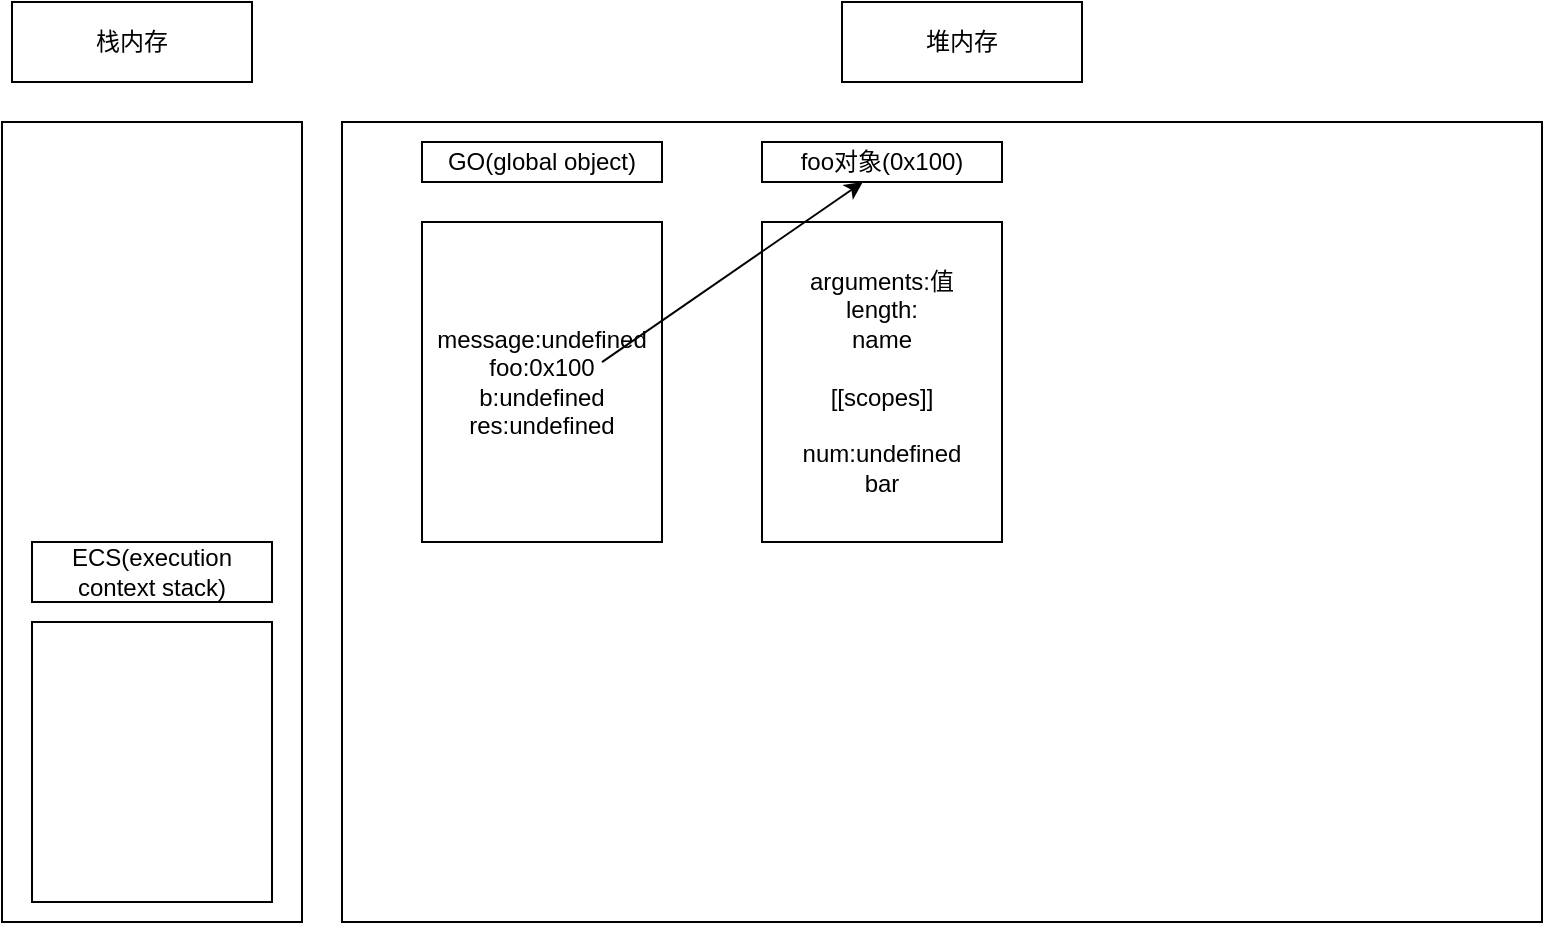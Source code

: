 <mxfile>
    <diagram id="6QIXAYUL1b3lWpEDn9Y0" name="代码执行前">
        <mxGraphModel dx="936" dy="573" grid="1" gridSize="10" guides="1" tooltips="1" connect="1" arrows="1" fold="1" page="1" pageScale="1" pageWidth="827" pageHeight="1169" math="0" shadow="0">
            <root>
                <mxCell id="0"/>
                <mxCell id="1" parent="0"/>
                <mxCell id="7jVyOrscMqcexX1CFisf-5" value="" style="rounded=0;whiteSpace=wrap;html=1;" parent="1" vertex="1">
                    <mxGeometry x="190" y="80" width="600" height="400" as="geometry"/>
                </mxCell>
                <mxCell id="7jVyOrscMqcexX1CFisf-6" value="堆内存&lt;br&gt;" style="whiteSpace=wrap;html=1;" parent="1" vertex="1">
                    <mxGeometry x="440" y="20" width="120" height="40" as="geometry"/>
                </mxCell>
                <mxCell id="7jVyOrscMqcexX1CFisf-7" value="" style="rounded=0;whiteSpace=wrap;html=1;" parent="1" vertex="1">
                    <mxGeometry x="20" y="80" width="150" height="400" as="geometry"/>
                </mxCell>
                <mxCell id="7jVyOrscMqcexX1CFisf-8" value="栈内存" style="whiteSpace=wrap;html=1;" parent="1" vertex="1">
                    <mxGeometry x="25" y="20" width="120" height="40" as="geometry"/>
                </mxCell>
                <mxCell id="7jVyOrscMqcexX1CFisf-9" value="message:undefined&lt;br&gt;foo:0x100&lt;br&gt;b:undefined&lt;br&gt;res:undefined&lt;br&gt;" style="rounded=0;whiteSpace=wrap;html=1;" parent="1" vertex="1">
                    <mxGeometry x="230" y="130" width="120" height="160" as="geometry"/>
                </mxCell>
                <mxCell id="7jVyOrscMqcexX1CFisf-10" value="GO(global object)" style="rounded=0;whiteSpace=wrap;html=1;" parent="1" vertex="1">
                    <mxGeometry x="230" y="90" width="120" height="20" as="geometry"/>
                </mxCell>
                <mxCell id="7jVyOrscMqcexX1CFisf-11" value="arguments:值&lt;br&gt;length:&lt;br&gt;name&lt;br&gt;&lt;br&gt;[[scopes]]&lt;br&gt;&lt;br&gt;num:undefined&lt;br&gt;bar" style="rounded=0;whiteSpace=wrap;html=1;" parent="1" vertex="1">
                    <mxGeometry x="400" y="130" width="120" height="160" as="geometry"/>
                </mxCell>
                <mxCell id="7jVyOrscMqcexX1CFisf-12" value="foo对象(0x100)" style="rounded=0;whiteSpace=wrap;html=1;" parent="1" vertex="1">
                    <mxGeometry x="400" y="90" width="120" height="20" as="geometry"/>
                </mxCell>
                <mxCell id="7jVyOrscMqcexX1CFisf-13" value="" style="endArrow=classic;html=1;exitX=0.75;exitY=0.438;exitDx=0;exitDy=0;exitPerimeter=0;entryX=0.434;entryY=0.075;entryDx=0;entryDy=0;entryPerimeter=0;" parent="1" source="7jVyOrscMqcexX1CFisf-9" target="7jVyOrscMqcexX1CFisf-5" edge="1">
                    <mxGeometry width="50" height="50" relative="1" as="geometry">
                        <mxPoint x="340" y="230" as="sourcePoint"/>
                        <mxPoint x="390" y="180" as="targetPoint"/>
                        <Array as="points"/>
                    </mxGeometry>
                </mxCell>
                <mxCell id="7jVyOrscMqcexX1CFisf-16" value="" style="rounded=0;whiteSpace=wrap;html=1;" parent="1" vertex="1">
                    <mxGeometry x="35" y="330" width="120" height="140" as="geometry"/>
                </mxCell>
                <mxCell id="7jVyOrscMqcexX1CFisf-17" value="ECS(execution context stack)" style="rounded=0;whiteSpace=wrap;html=1;" parent="1" vertex="1">
                    <mxGeometry x="35" y="290" width="120" height="30" as="geometry"/>
                </mxCell>
            </root>
        </mxGraphModel>
    </diagram>
    <diagram id="Mua6Ri8oyvLnLvqycw8W" name="代码执行时">
        <mxGraphModel dx="936" dy="573" grid="1" gridSize="10" guides="1" tooltips="1" connect="1" arrows="1" fold="1" page="1" pageScale="1" pageWidth="827" pageHeight="1169" math="0" shadow="0">
            <root>
                <mxCell id="wBV6lUMI_a7DSMpie3hM-0"/>
                <mxCell id="wBV6lUMI_a7DSMpie3hM-1" parent="wBV6lUMI_a7DSMpie3hM-0"/>
                <mxCell id="iaXlk7l5jxnCyI9ba5PB-0" value="堆内存&lt;br&gt;" style="whiteSpace=wrap;html=1;" parent="wBV6lUMI_a7DSMpie3hM-1" vertex="1">
                    <mxGeometry x="450" y="30" width="120" height="40" as="geometry"/>
                </mxCell>
                <mxCell id="iaXlk7l5jxnCyI9ba5PB-1" value="栈内存" style="whiteSpace=wrap;html=1;" parent="wBV6lUMI_a7DSMpie3hM-1" vertex="1">
                    <mxGeometry x="10" y="30" width="120" height="40" as="geometry"/>
                </mxCell>
                <mxCell id="T1V0I8jCsxmplOCj9ZTd-0" value="" style="rounded=0;whiteSpace=wrap;html=1;" parent="wBV6lUMI_a7DSMpie3hM-1" vertex="1">
                    <mxGeometry x="5" y="110" width="150" height="460" as="geometry"/>
                </mxCell>
                <mxCell id="LeuoFctAWt8pfWdYl9pd-0" value="" style="rounded=0;whiteSpace=wrap;html=1;" parent="wBV6lUMI_a7DSMpie3hM-1" vertex="1">
                    <mxGeometry x="180" y="105" width="790" height="480" as="geometry"/>
                </mxCell>
                <mxCell id="NGnUCdCzzptKJmuxlvqT-0" value="ECS(execution context stack)" style="rounded=0;whiteSpace=wrap;html=1;" parent="wBV6lUMI_a7DSMpie3hM-1" vertex="1">
                    <mxGeometry x="20" y="120" width="120" height="30" as="geometry"/>
                </mxCell>
                <mxCell id="QrHEH3G80st1G5yPfZAC-1" value="VO = GO&lt;br&gt;var b = foo(10)" style="rounded=0;whiteSpace=wrap;html=1;" parent="wBV6lUMI_a7DSMpie3hM-1" vertex="1">
                    <mxGeometry x="20" y="450" width="120" height="110" as="geometry"/>
                </mxCell>
                <mxCell id="6qYWQ2b_UKvnt25C6Dtp-0" value="GO(global object)" style="rounded=0;whiteSpace=wrap;html=1;" parent="wBV6lUMI_a7DSMpie3hM-1" vertex="1">
                    <mxGeometry x="220" y="120" width="120" height="20" as="geometry"/>
                </mxCell>
                <mxCell id="o-dG3dfNtfDMFp6W3X80-0" value="foo对象(0x100)" style="rounded=0;whiteSpace=wrap;html=1;" parent="wBV6lUMI_a7DSMpie3hM-1" vertex="1">
                    <mxGeometry x="420" y="120" width="120" height="20" as="geometry"/>
                </mxCell>
                <mxCell id="wph8eqGEpCHbQn4U62wk-0" value="message:global message&lt;br&gt;foo:0x100&lt;br&gt;b:undefined&lt;br&gt;res:undefined" style="rounded=0;whiteSpace=wrap;html=1;" parent="wBV6lUMI_a7DSMpie3hM-1" vertex="1">
                    <mxGeometry x="210" y="150" width="150" height="160" as="geometry"/>
                </mxCell>
                <mxCell id="K886w_avRS0CLasdgLu_-0" value="arguments:值&lt;br&gt;length:&lt;br&gt;name&lt;br&gt;&lt;br&gt;[[scopes]]&lt;br&gt;&lt;br&gt;" style="rounded=0;whiteSpace=wrap;html=1;" parent="wBV6lUMI_a7DSMpie3hM-1" vertex="1">
                    <mxGeometry x="420" y="150" width="120" height="160" as="geometry"/>
                </mxCell>
                <mxCell id="_g3ZG_NLpCYPra7tEYYh-0" value="arguments:值&lt;br&gt;length:&lt;br&gt;name&lt;br&gt;&lt;br&gt;[[scopes]]&lt;br&gt;&lt;br&gt;" style="rounded=0;whiteSpace=wrap;html=1;" parent="wBV6lUMI_a7DSMpie3hM-1" vertex="1">
                    <mxGeometry x="220" y="350" width="120" height="160" as="geometry"/>
                </mxCell>
                <mxCell id="_g3ZG_NLpCYPra7tEYYh-1" value="bar对象(0x200)" style="rounded=0;whiteSpace=wrap;html=1;" parent="wBV6lUMI_a7DSMpie3hM-1" vertex="1">
                    <mxGeometry x="220" y="320" width="120" height="20" as="geometry"/>
                </mxCell>
                <mxCell id="_g3ZG_NLpCYPra7tEYYh-4" value="" style="curved=1;endArrow=classic;html=1;exitX=0.5;exitY=0.625;exitDx=0;exitDy=0;exitPerimeter=0;" parent="wBV6lUMI_a7DSMpie3hM-1" source="_g3ZG_NLpCYPra7tEYYh-10" target="_g3ZG_NLpCYPra7tEYYh-1" edge="1">
                    <mxGeometry width="50" height="50" relative="1" as="geometry">
                        <mxPoint x="390" y="320" as="sourcePoint"/>
                        <mxPoint x="440" y="270" as="targetPoint"/>
                        <Array as="points">
                            <mxPoint x="630" y="240"/>
                            <mxPoint x="630" y="250"/>
                            <mxPoint x="440" y="320"/>
                            <mxPoint x="420" y="300"/>
                            <mxPoint x="390" y="270"/>
                        </Array>
                    </mxGeometry>
                </mxCell>
                <mxCell id="_g3ZG_NLpCYPra7tEYYh-5" value="VO = AO&lt;br&gt;" style="rounded=0;whiteSpace=wrap;html=1;" parent="wBV6lUMI_a7DSMpie3hM-1" vertex="1">
                    <mxGeometry x="20" y="310" width="120" height="90" as="geometry"/>
                </mxCell>
                <mxCell id="_g3ZG_NLpCYPra7tEYYh-6" value="foo函数执行上下文" style="rounded=0;whiteSpace=wrap;html=1;" parent="wBV6lUMI_a7DSMpie3hM-1" vertex="1">
                    <mxGeometry x="20" y="260" width="120" height="30" as="geometry"/>
                </mxCell>
                <mxCell id="_g3ZG_NLpCYPra7tEYYh-8" value="GEC(global execution context )" style="rounded=0;whiteSpace=wrap;html=1;" parent="wBV6lUMI_a7DSMpie3hM-1" vertex="1">
                    <mxGeometry x="20" y="410" width="120" height="30" as="geometry"/>
                </mxCell>
                <mxCell id="_g3ZG_NLpCYPra7tEYYh-9" value="foo对象AO" style="rounded=0;whiteSpace=wrap;html=1;" parent="wBV6lUMI_a7DSMpie3hM-1" vertex="1">
                    <mxGeometry x="590" y="120" width="120" height="20" as="geometry"/>
                </mxCell>
                <mxCell id="_g3ZG_NLpCYPra7tEYYh-10" value="&lt;span&gt;num:10&lt;/span&gt;&lt;br&gt;&lt;br&gt;&lt;span&gt;bar:0x200&lt;/span&gt;" style="rounded=0;whiteSpace=wrap;html=1;" parent="wBV6lUMI_a7DSMpie3hM-1" vertex="1">
                    <mxGeometry x="590" y="150" width="120" height="160" as="geometry"/>
                </mxCell>
                <mxCell id="_g3ZG_NLpCYPra7tEYYh-11" value="bar对象AO" style="rounded=0;whiteSpace=wrap;html=1;" parent="wBV6lUMI_a7DSMpie3hM-1" vertex="1">
                    <mxGeometry x="430" y="320" width="120" height="20" as="geometry"/>
                </mxCell>
                <mxCell id="_g3ZG_NLpCYPra7tEYYh-12" value="arguments:值&lt;br&gt;length:&lt;br&gt;name&lt;br&gt;&lt;br&gt;[[scopes]]&lt;br&gt;&lt;br&gt;count;undefined" style="rounded=0;whiteSpace=wrap;html=1;" parent="wBV6lUMI_a7DSMpie3hM-1" vertex="1">
                    <mxGeometry x="430" y="350" width="120" height="160" as="geometry"/>
                </mxCell>
                <mxCell id="_g3ZG_NLpCYPra7tEYYh-14" value="foo对象scope chain" style="rounded=0;whiteSpace=wrap;html=1;" parent="wBV6lUMI_a7DSMpie3hM-1" vertex="1">
                    <mxGeometry x="750" y="120" width="120" height="20" as="geometry"/>
                </mxCell>
                <mxCell id="_g3ZG_NLpCYPra7tEYYh-15" value="0: global" style="rounded=0;whiteSpace=wrap;html=1;" parent="wBV6lUMI_a7DSMpie3hM-1" vertex="1">
                    <mxGeometry x="750" y="150" width="120" height="160" as="geometry"/>
                </mxCell>
                <mxCell id="_g3ZG_NLpCYPra7tEYYh-17" value="bar对象scope chain" style="rounded=0;whiteSpace=wrap;html=1;" parent="wBV6lUMI_a7DSMpie3hM-1" vertex="1">
                    <mxGeometry x="590" y="320" width="120" height="20" as="geometry"/>
                </mxCell>
                <mxCell id="_g3ZG_NLpCYPra7tEYYh-18" value="0: foo对象AO&lt;br&gt;1: global" style="rounded=0;whiteSpace=wrap;html=1;" parent="wBV6lUMI_a7DSMpie3hM-1" vertex="1">
                    <mxGeometry x="600" y="350" width="120" height="160" as="geometry"/>
                </mxCell>
                <mxCell id="_g3ZG_NLpCYPra7tEYYh-20" value="" style="curved=1;endArrow=classic;html=1;entryX=0.833;entryY=0.5;entryDx=0;entryDy=0;entryPerimeter=0;" parent="wBV6lUMI_a7DSMpie3hM-1" target="_g3ZG_NLpCYPra7tEYYh-9" edge="1">
                    <mxGeometry width="50" height="50" relative="1" as="geometry">
                        <mxPoint x="700" y="450" as="sourcePoint"/>
                        <mxPoint x="750" y="400" as="targetPoint"/>
                        <Array as="points">
                            <mxPoint x="750" y="450"/>
                            <mxPoint x="700" y="400"/>
                        </Array>
                    </mxGeometry>
                </mxCell>
                <mxCell id="KY0nNW1lB0WnWKzbFECK-0" value="" style="endArrow=classic;html=1;entryX=0.167;entryY=0.5;entryDx=0;entryDy=0;entryPerimeter=0;" parent="wBV6lUMI_a7DSMpie3hM-1" target="o-dG3dfNtfDMFp6W3X80-0" edge="1">
                    <mxGeometry width="50" height="50" relative="1" as="geometry">
                        <mxPoint x="310" y="220" as="sourcePoint"/>
                        <mxPoint x="360" y="170" as="targetPoint"/>
                    </mxGeometry>
                </mxCell>
                <mxCell id="KY0nNW1lB0WnWKzbFECK-1" value="" style="endArrow=classic;html=1;exitX=1;exitY=0.75;exitDx=0;exitDy=0;entryX=0.083;entryY=0.375;entryDx=0;entryDy=0;entryPerimeter=0;" parent="wBV6lUMI_a7DSMpie3hM-1" source="6qYWQ2b_UKvnt25C6Dtp-0" target="_g3ZG_NLpCYPra7tEYYh-15" edge="1">
                    <mxGeometry width="50" height="50" relative="1" as="geometry">
                        <mxPoint x="420" y="360" as="sourcePoint"/>
                        <mxPoint x="470" y="310" as="targetPoint"/>
                    </mxGeometry>
                </mxCell>
            </root>
        </mxGraphModel>
    </diagram>
    <diagram id="US9wcUB3NIojfLKmUONt" name="代码执行后">
        <mxGraphModel dx="936" dy="573" grid="1" gridSize="10" guides="1" tooltips="1" connect="1" arrows="1" fold="1" page="1" pageScale="1" pageWidth="827" pageHeight="1169" math="0" shadow="0">
            <root>
                <mxCell id="k0d7k-LBc5MtaSwDcmRI-0"/>
                <mxCell id="k0d7k-LBc5MtaSwDcmRI-1" parent="k0d7k-LBc5MtaSwDcmRI-0"/>
                <mxCell id="sfdivEWokEZs3dUhHQ7R-0" value="栈内存" style="whiteSpace=wrap;html=1;" parent="k0d7k-LBc5MtaSwDcmRI-1" vertex="1">
                    <mxGeometry x="25" y="110" width="120" height="40" as="geometry"/>
                </mxCell>
                <mxCell id="T1LFXr08cwrcYHKOgKjL-0" value="" style="rounded=0;whiteSpace=wrap;html=1;" parent="k0d7k-LBc5MtaSwDcmRI-1" vertex="1">
                    <mxGeometry x="10" y="190" width="150" height="460" as="geometry"/>
                </mxCell>
                <mxCell id="NcZWlo8fVFSZxvnwt7tQ-0" value="堆内存&lt;br&gt;" style="whiteSpace=wrap;html=1;" parent="k0d7k-LBc5MtaSwDcmRI-1" vertex="1">
                    <mxGeometry x="420" y="110" width="120" height="40" as="geometry"/>
                </mxCell>
                <mxCell id="FLZOCJcldFZNO4RZe0Ll-0" value="" style="rounded=0;whiteSpace=wrap;html=1;" parent="k0d7k-LBc5MtaSwDcmRI-1" vertex="1">
                    <mxGeometry x="190" y="190" width="730" height="460" as="geometry"/>
                </mxCell>
                <mxCell id="aYCK7Zz3BmS2uLMi3bk5-0" value="GEC(global execution context )" style="rounded=0;whiteSpace=wrap;html=1;" parent="k0d7k-LBc5MtaSwDcmRI-1" vertex="1">
                    <mxGeometry x="25" y="450" width="120" height="30" as="geometry"/>
                </mxCell>
                <mxCell id="RCUSlwqGCuHG_TYjUy5v-0" value="VO = GO&lt;br&gt;" style="rounded=0;whiteSpace=wrap;html=1;" parent="k0d7k-LBc5MtaSwDcmRI-1" vertex="1">
                    <mxGeometry x="25" y="510" width="120" height="110" as="geometry"/>
                </mxCell>
                <mxCell id="ix3EixN_dWzWsdRCDvvH-0" value="GO(global object)" style="rounded=0;whiteSpace=wrap;html=1;" parent="k0d7k-LBc5MtaSwDcmRI-1" vertex="1">
                    <mxGeometry x="210" y="230" width="120" height="20" as="geometry"/>
                </mxCell>
                <mxCell id="uLSiXs3vIuzMZ1uUZXr5-0" value="message:global message&lt;br&gt;foo:0x100&lt;br&gt;b:0x200&lt;br&gt;res:30" style="rounded=0;whiteSpace=wrap;html=1;" parent="k0d7k-LBc5MtaSwDcmRI-1" vertex="1">
                    <mxGeometry x="210" y="270" width="150" height="160" as="geometry"/>
                </mxCell>
                <mxCell id="k4vyOF27mEjJ6Hzg4Uw5-0" value="foo对象(0x100)" style="rounded=0;whiteSpace=wrap;html=1;" parent="k0d7k-LBc5MtaSwDcmRI-1" vertex="1">
                    <mxGeometry x="460" y="230" width="120" height="20" as="geometry"/>
                </mxCell>
                <mxCell id="Wy58LsoaCaRVZx0apt5j-0" value="arguments:值&lt;br&gt;length:&lt;br&gt;name&lt;br&gt;&lt;br&gt;[[scopes]]&lt;br&gt;&lt;br&gt;" style="rounded=0;whiteSpace=wrap;html=1;" parent="k0d7k-LBc5MtaSwDcmRI-1" vertex="1">
                    <mxGeometry x="460" y="270" width="120" height="160" as="geometry"/>
                </mxCell>
                <mxCell id="t_Sy6aSyYwO8tHOtJquS-0" value="bar对象(0x200)" style="rounded=0;whiteSpace=wrap;html=1;" parent="k0d7k-LBc5MtaSwDcmRI-1" vertex="1">
                    <mxGeometry x="225" y="450" width="120" height="20" as="geometry"/>
                </mxCell>
                <mxCell id="t_Sy6aSyYwO8tHOtJquS-1" value="arguments:值&lt;br&gt;length:&lt;br&gt;name&lt;br&gt;&lt;br&gt;[[scopes]]&lt;br&gt;&lt;br&gt;" style="rounded=0;whiteSpace=wrap;html=1;" parent="k0d7k-LBc5MtaSwDcmRI-1" vertex="1">
                    <mxGeometry x="230" y="480" width="120" height="160" as="geometry"/>
                </mxCell>
                <mxCell id="t_Sy6aSyYwO8tHOtJquS-4" value="foo对象AO" style="rounded=0;whiteSpace=wrap;html=1;" parent="k0d7k-LBc5MtaSwDcmRI-1" vertex="1">
                    <mxGeometry x="630" y="230" width="120" height="20" as="geometry"/>
                </mxCell>
                <mxCell id="4o_xlVKRT4Qy9L6O1bIw-0" value="&lt;span&gt;num:10&lt;/span&gt;&lt;br&gt;&lt;br&gt;&lt;span&gt;bar:0x200&lt;/span&gt;" style="rounded=0;whiteSpace=wrap;html=1;" parent="k0d7k-LBc5MtaSwDcmRI-1" vertex="1">
                    <mxGeometry x="630" y="270" width="120" height="160" as="geometry"/>
                </mxCell>
                <mxCell id="Mqhso2XJY0omlZEXfkRH-0" value="foo对象scope chain" style="rounded=0;whiteSpace=wrap;html=1;" parent="k0d7k-LBc5MtaSwDcmRI-1" vertex="1">
                    <mxGeometry x="780" y="230" width="120" height="20" as="geometry"/>
                </mxCell>
                <mxCell id="UJGZfbHFBaXxn0jq6_vp-0" value="0: global" style="rounded=0;whiteSpace=wrap;html=1;" parent="k0d7k-LBc5MtaSwDcmRI-1" vertex="1">
                    <mxGeometry x="780" y="270" width="120" height="160" as="geometry"/>
                </mxCell>
                <mxCell id="UJGZfbHFBaXxn0jq6_vp-3" value="" style="endArrow=classic;html=1;exitX=0.667;exitY=0.438;exitDx=0;exitDy=0;exitPerimeter=0;entryX=0.25;entryY=1;entryDx=0;entryDy=0;" parent="k0d7k-LBc5MtaSwDcmRI-1" source="uLSiXs3vIuzMZ1uUZXr5-0" target="k4vyOF27mEjJ6Hzg4Uw5-0" edge="1">
                    <mxGeometry width="50" height="50" relative="1" as="geometry">
                        <mxPoint x="390" y="320" as="sourcePoint"/>
                        <mxPoint x="440" y="270" as="targetPoint"/>
                    </mxGeometry>
                </mxCell>
                <mxCell id="UJGZfbHFBaXxn0jq6_vp-4" value="" style="endArrow=classic;html=1;exitX=0.6;exitY=0.563;exitDx=0;exitDy=0;exitPerimeter=0;entryX=0.5;entryY=0;entryDx=0;entryDy=0;" parent="k0d7k-LBc5MtaSwDcmRI-1" source="uLSiXs3vIuzMZ1uUZXr5-0" target="t_Sy6aSyYwO8tHOtJquS-0" edge="1">
                    <mxGeometry width="50" height="50" relative="1" as="geometry">
                        <mxPoint x="390" y="430" as="sourcePoint"/>
                        <mxPoint x="440" y="380" as="targetPoint"/>
                    </mxGeometry>
                </mxCell>
                <mxCell id="UJGZfbHFBaXxn0jq6_vp-5" value="" style="endArrow=classic;html=1;exitX=1;exitY=1;exitDx=0;exitDy=0;entryX=0;entryY=0.5;entryDx=0;entryDy=0;" parent="k0d7k-LBc5MtaSwDcmRI-1" source="ix3EixN_dWzWsdRCDvvH-0" target="UJGZfbHFBaXxn0jq6_vp-0" edge="1">
                    <mxGeometry width="50" height="50" relative="1" as="geometry">
                        <mxPoint x="390" y="430" as="sourcePoint"/>
                        <mxPoint x="440" y="380" as="targetPoint"/>
                    </mxGeometry>
                </mxCell>
                <mxCell id="6wRiFMbi5AwF5IBY2w5X-0" value="bar对象AO" style="rounded=0;whiteSpace=wrap;html=1;" parent="k0d7k-LBc5MtaSwDcmRI-1" vertex="1">
                    <mxGeometry x="460" y="450" width="120" height="20" as="geometry"/>
                </mxCell>
                <mxCell id="zN3UPnL45e5RxjZ5WHvn-0" value="arguments:值&lt;br&gt;length:&lt;br&gt;name&lt;br&gt;&lt;br&gt;[[scopes]]&lt;br&gt;&lt;br&gt;count;20" style="rounded=0;whiteSpace=wrap;html=1;" parent="k0d7k-LBc5MtaSwDcmRI-1" vertex="1">
                    <mxGeometry x="460" y="480" width="120" height="160" as="geometry"/>
                </mxCell>
                <mxCell id="oTmaVBd4Hjgp3P3d8oIW-0" value="bar对象scope chain" style="rounded=0;whiteSpace=wrap;html=1;" parent="k0d7k-LBc5MtaSwDcmRI-1" vertex="1">
                    <mxGeometry x="640" y="450" width="120" height="20" as="geometry"/>
                </mxCell>
                <mxCell id="z5qQMaOx7LKtpfKpsA38-0" value="0: foo对象AO&lt;br&gt;1: global" style="rounded=0;whiteSpace=wrap;html=1;" parent="k0d7k-LBc5MtaSwDcmRI-1" vertex="1">
                    <mxGeometry x="640" y="480" width="120" height="160" as="geometry"/>
                </mxCell>
                <mxCell id="z5qQMaOx7LKtpfKpsA38-1" value="" style="endArrow=classic;html=1;exitX=0.75;exitY=1;exitDx=0;exitDy=0;entryX=0.167;entryY=0.25;entryDx=0;entryDy=0;entryPerimeter=0;" parent="k0d7k-LBc5MtaSwDcmRI-1" source="ix3EixN_dWzWsdRCDvvH-0" target="z5qQMaOx7LKtpfKpsA38-0" edge="1">
                    <mxGeometry width="50" height="50" relative="1" as="geometry">
                        <mxPoint x="390" y="430" as="sourcePoint"/>
                        <mxPoint x="440" y="380" as="targetPoint"/>
                    </mxGeometry>
                </mxCell>
                <mxCell id="z5qQMaOx7LKtpfKpsA38-2" value="" style="endArrow=classic;html=1;exitX=0.5;exitY=1;exitDx=0;exitDy=0;exitPerimeter=0;entryX=0.75;entryY=0.25;entryDx=0;entryDy=0;entryPerimeter=0;" parent="k0d7k-LBc5MtaSwDcmRI-1" source="t_Sy6aSyYwO8tHOtJquS-4" target="z5qQMaOx7LKtpfKpsA38-0" edge="1">
                    <mxGeometry width="50" height="50" relative="1" as="geometry">
                        <mxPoint x="780" y="430" as="sourcePoint"/>
                        <mxPoint x="830" y="380" as="targetPoint"/>
                    </mxGeometry>
                </mxCell>
            </root>
        </mxGraphModel>
    </diagram>
</mxfile>